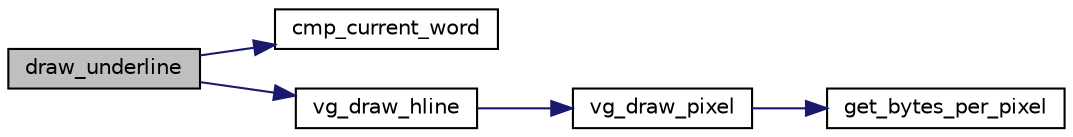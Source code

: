 digraph "draw_underline"
{
 // LATEX_PDF_SIZE
  edge [fontname="Helvetica",fontsize="10",labelfontname="Helvetica",labelfontsize="10"];
  node [fontname="Helvetica",fontsize="10",shape=record];
  rankdir="LR";
  Node1 [label="draw_underline",height=0.2,width=0.4,color="black", fillcolor="grey75", style="filled", fontcolor="black",tooltip="Draws an underline under the character that the user is currently typing."];
  Node1 -> Node2 [color="midnightblue",fontsize="10",style="solid",fontname="Helvetica"];
  Node2 [label="cmp_current_word",height=0.2,width=0.4,color="black", fillcolor="white", style="filled",URL="$game_8c.html#a68b8e1b62b28a49abe41cd8d0afcfc20",tooltip="Compares the current word being typed to the word in the sentence."];
  Node1 -> Node3 [color="midnightblue",fontsize="10",style="solid",fontname="Helvetica"];
  Node3 [label="vg_draw_hline",height=0.2,width=0.4,color="black", fillcolor="white", style="filled",URL="$video__gr_8c.html#a5e5b25bd525250f61f40b9e9f212d5e6",tooltip="Draws a horizontal line in the specified coordinates with the specified color."];
  Node3 -> Node4 [color="midnightblue",fontsize="10",style="solid",fontname="Helvetica"];
  Node4 [label="vg_draw_pixel",height=0.2,width=0.4,color="black", fillcolor="white", style="filled",URL="$video__gr_8c.html#a08c498ffeb0a3962e3b7711b57397741",tooltip="Draws a pixel in the specified coordinates with the specified color."];
  Node4 -> Node5 [color="midnightblue",fontsize="10",style="solid",fontname="Helvetica"];
  Node5 [label="get_bytes_per_pixel",height=0.2,width=0.4,color="black", fillcolor="white", style="filled",URL="$video__gr_8c.html#a89e5e15fb2c065221f58c6d883da6049",tooltip="Calculates the number of bytes per pixel of the current mode, given the bits per pixel...."];
}
